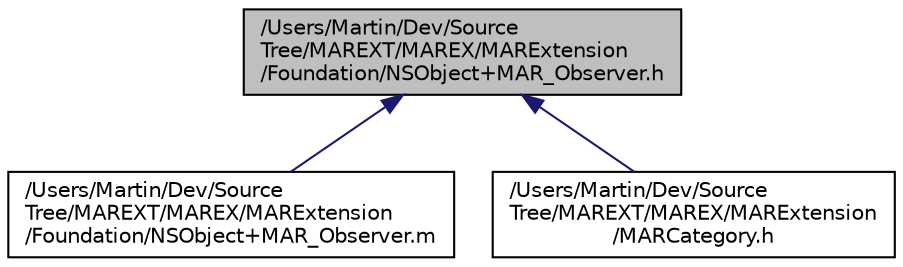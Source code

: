 digraph "/Users/Martin/Dev/SourceTree/MAREXT/MAREX/MARExtension/Foundation/NSObject+MAR_Observer.h"
{
  edge [fontname="Helvetica",fontsize="10",labelfontname="Helvetica",labelfontsize="10"];
  node [fontname="Helvetica",fontsize="10",shape=record];
  Node2 [label="/Users/Martin/Dev/Source\lTree/MAREXT/MAREX/MARExtension\l/Foundation/NSObject+MAR_Observer.h",height=0.2,width=0.4,color="black", fillcolor="grey75", style="filled", fontcolor="black"];
  Node2 -> Node3 [dir="back",color="midnightblue",fontsize="10",style="solid",fontname="Helvetica"];
  Node3 [label="/Users/Martin/Dev/Source\lTree/MAREXT/MAREX/MARExtension\l/Foundation/NSObject+MAR_Observer.m",height=0.2,width=0.4,color="black", fillcolor="white", style="filled",URL="$_n_s_object_09_m_a_r___observer_8m.html"];
  Node2 -> Node4 [dir="back",color="midnightblue",fontsize="10",style="solid",fontname="Helvetica"];
  Node4 [label="/Users/Martin/Dev/Source\lTree/MAREXT/MAREX/MARExtension\l/MARCategory.h",height=0.2,width=0.4,color="black", fillcolor="white", style="filled",URL="$_m_a_r_category_8h.html"];
}

